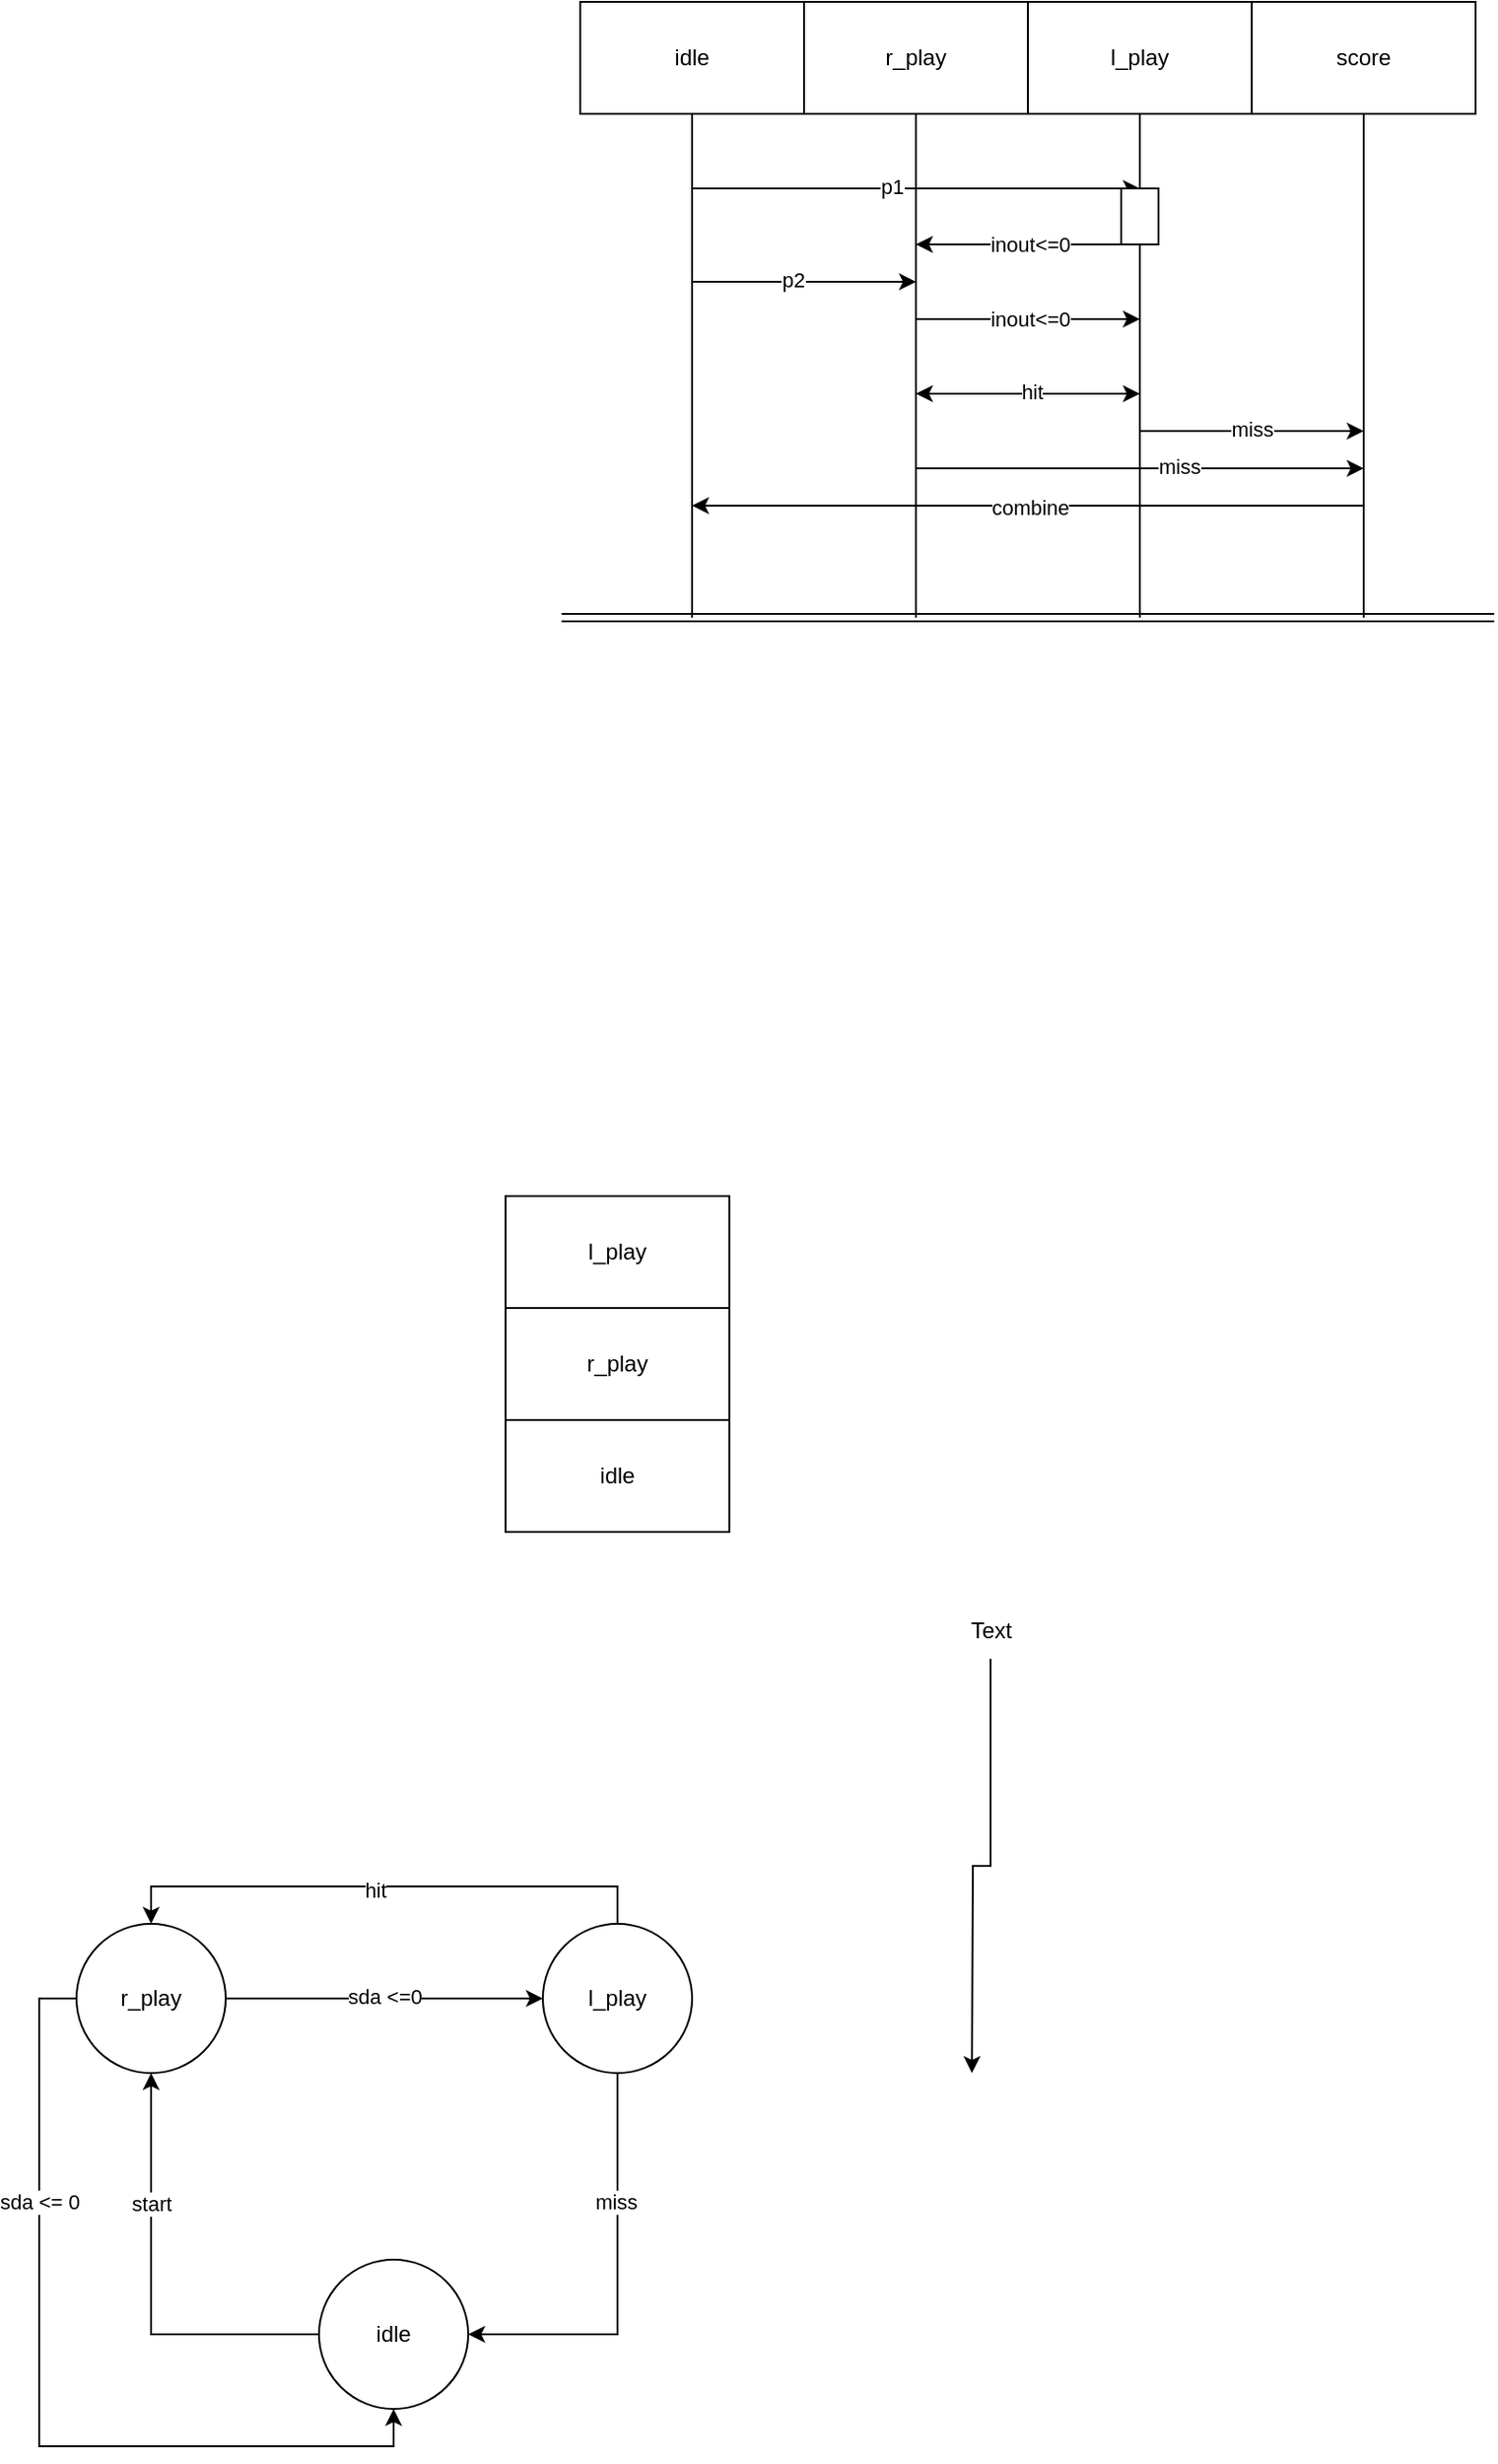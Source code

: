 <mxfile version="24.8.3">
  <diagram name="第1頁" id="5m8-UNzSnJfzA-Qlas2P">
    <mxGraphModel dx="1463" dy="316" grid="1" gridSize="10" guides="1" tooltips="1" connect="1" arrows="1" fold="1" page="1" pageScale="1" pageWidth="827" pageHeight="1169" math="0" shadow="0">
      <root>
        <mxCell id="0" />
        <mxCell id="1" parent="0" />
        <mxCell id="c_syBMQj2-KP4MA_7eI_-2" value="idle" style="rounded=0;whiteSpace=wrap;html=1;" parent="1" vertex="1">
          <mxGeometry x="-240" y="270" width="120" height="60" as="geometry" />
        </mxCell>
        <mxCell id="c_syBMQj2-KP4MA_7eI_-3" value="r_play" style="rounded=0;whiteSpace=wrap;html=1;" parent="1" vertex="1">
          <mxGeometry x="-120" y="270" width="120" height="60" as="geometry" />
        </mxCell>
        <mxCell id="c_syBMQj2-KP4MA_7eI_-4" value="l_play" style="rounded=0;whiteSpace=wrap;html=1;" parent="1" vertex="1">
          <mxGeometry y="270" width="120" height="60" as="geometry" />
        </mxCell>
        <mxCell id="c_syBMQj2-KP4MA_7eI_-7" value="score" style="rounded=0;whiteSpace=wrap;html=1;" parent="1" vertex="1">
          <mxGeometry x="120" y="270" width="120" height="60" as="geometry" />
        </mxCell>
        <mxCell id="8gwe-J6Zt9L3QGmII9Mh-1" value="" style="endArrow=none;html=1;rounded=0;entryX=0.5;entryY=1;entryDx=0;entryDy=0;" parent="1" target="c_syBMQj2-KP4MA_7eI_-4" edge="1" source="-vYF7-pKDmQvCFjkX6Aw-1">
          <mxGeometry width="50" height="50" relative="1" as="geometry">
            <mxPoint x="60" y="600" as="sourcePoint" />
            <mxPoint x="40" y="350" as="targetPoint" />
          </mxGeometry>
        </mxCell>
        <mxCell id="8gwe-J6Zt9L3QGmII9Mh-3" value="" style="endArrow=none;html=1;rounded=0;entryX=0.5;entryY=1;entryDx=0;entryDy=0;" parent="1" target="c_syBMQj2-KP4MA_7eI_-7" edge="1">
          <mxGeometry width="50" height="50" relative="1" as="geometry">
            <mxPoint x="180" y="600" as="sourcePoint" />
            <mxPoint x="40" y="350" as="targetPoint" />
          </mxGeometry>
        </mxCell>
        <mxCell id="8gwe-J6Zt9L3QGmII9Mh-4" value="" style="endArrow=none;html=1;rounded=0;entryX=0.5;entryY=1;entryDx=0;entryDy=0;" parent="1" edge="1">
          <mxGeometry width="50" height="50" relative="1" as="geometry">
            <mxPoint x="-180" y="600" as="sourcePoint" />
            <mxPoint x="-180" y="330" as="targetPoint" />
          </mxGeometry>
        </mxCell>
        <mxCell id="8gwe-J6Zt9L3QGmII9Mh-5" value="" style="endArrow=none;html=1;rounded=0;entryX=0.5;entryY=1;entryDx=0;entryDy=0;" parent="1" edge="1">
          <mxGeometry width="50" height="50" relative="1" as="geometry">
            <mxPoint x="-60" y="600" as="sourcePoint" />
            <mxPoint x="-60" y="330" as="targetPoint" />
          </mxGeometry>
        </mxCell>
        <mxCell id="8gwe-J6Zt9L3QGmII9Mh-6" value="" style="shape=link;html=1;rounded=0;" parent="1" edge="1">
          <mxGeometry width="100" relative="1" as="geometry">
            <mxPoint x="-250" y="600" as="sourcePoint" />
            <mxPoint x="250" y="600" as="targetPoint" />
            <Array as="points">
              <mxPoint x="10" y="600" />
            </Array>
          </mxGeometry>
        </mxCell>
        <mxCell id="8gwe-J6Zt9L3QGmII9Mh-7" value="" style="endArrow=classic;html=1;rounded=0;" parent="1" edge="1">
          <mxGeometry width="50" height="50" relative="1" as="geometry">
            <mxPoint x="-180" y="370" as="sourcePoint" />
            <mxPoint x="60" y="370" as="targetPoint" />
          </mxGeometry>
        </mxCell>
        <mxCell id="8gwe-J6Zt9L3QGmII9Mh-8" value="p1" style="edgeLabel;html=1;align=center;verticalAlign=middle;resizable=0;points=[];" parent="8gwe-J6Zt9L3QGmII9Mh-7" vertex="1" connectable="0">
          <mxGeometry x="-0.11" y="1" relative="1" as="geometry">
            <mxPoint as="offset" />
          </mxGeometry>
        </mxCell>
        <mxCell id="8gwe-J6Zt9L3QGmII9Mh-9" value="" style="endArrow=classic;html=1;rounded=0;" parent="1" edge="1">
          <mxGeometry width="50" height="50" relative="1" as="geometry">
            <mxPoint x="-180" y="420" as="sourcePoint" />
            <mxPoint x="-60" y="420" as="targetPoint" />
          </mxGeometry>
        </mxCell>
        <mxCell id="8gwe-J6Zt9L3QGmII9Mh-10" value="p2" style="edgeLabel;html=1;align=center;verticalAlign=middle;resizable=0;points=[];" parent="8gwe-J6Zt9L3QGmII9Mh-9" vertex="1" connectable="0">
          <mxGeometry x="-0.11" y="1" relative="1" as="geometry">
            <mxPoint as="offset" />
          </mxGeometry>
        </mxCell>
        <mxCell id="8gwe-J6Zt9L3QGmII9Mh-15" value="" style="endArrow=classic;html=1;rounded=0;" parent="1" edge="1">
          <mxGeometry width="50" height="50" relative="1" as="geometry">
            <mxPoint x="60" y="400" as="sourcePoint" />
            <mxPoint x="-60" y="400" as="targetPoint" />
          </mxGeometry>
        </mxCell>
        <mxCell id="8gwe-J6Zt9L3QGmII9Mh-16" value="inout&amp;lt;=0" style="edgeLabel;html=1;align=center;verticalAlign=middle;resizable=0;points=[];" parent="8gwe-J6Zt9L3QGmII9Mh-15" vertex="1" connectable="0">
          <mxGeometry x="-0.007" relative="1" as="geometry">
            <mxPoint as="offset" />
          </mxGeometry>
        </mxCell>
        <mxCell id="8gwe-J6Zt9L3QGmII9Mh-17" value="" style="endArrow=classic;html=1;rounded=0;" parent="1" edge="1">
          <mxGeometry width="50" height="50" relative="1" as="geometry">
            <mxPoint x="-60" y="440" as="sourcePoint" />
            <mxPoint x="60" y="440" as="targetPoint" />
          </mxGeometry>
        </mxCell>
        <mxCell id="8gwe-J6Zt9L3QGmII9Mh-18" value="inout&amp;lt;=0" style="edgeLabel;html=1;align=center;verticalAlign=middle;resizable=0;points=[];" parent="8gwe-J6Zt9L3QGmII9Mh-17" vertex="1" connectable="0">
          <mxGeometry x="-0.093" y="-3" relative="1" as="geometry">
            <mxPoint x="6" y="-3" as="offset" />
          </mxGeometry>
        </mxCell>
        <mxCell id="8gwe-J6Zt9L3QGmII9Mh-19" value="" style="endArrow=classic;startArrow=classic;html=1;rounded=0;" parent="1" edge="1">
          <mxGeometry width="50" height="50" relative="1" as="geometry">
            <mxPoint x="-60" y="480" as="sourcePoint" />
            <mxPoint x="60" y="480" as="targetPoint" />
          </mxGeometry>
        </mxCell>
        <mxCell id="8gwe-J6Zt9L3QGmII9Mh-20" value="hit" style="edgeLabel;html=1;align=center;verticalAlign=middle;resizable=0;points=[];" parent="8gwe-J6Zt9L3QGmII9Mh-19" vertex="1" connectable="0">
          <mxGeometry x="0.023" y="1" relative="1" as="geometry">
            <mxPoint as="offset" />
          </mxGeometry>
        </mxCell>
        <mxCell id="8gwe-J6Zt9L3QGmII9Mh-21" value="" style="endArrow=classic;html=1;rounded=0;" parent="1" edge="1">
          <mxGeometry width="50" height="50" relative="1" as="geometry">
            <mxPoint x="-60" y="520" as="sourcePoint" />
            <mxPoint x="180" y="520" as="targetPoint" />
          </mxGeometry>
        </mxCell>
        <mxCell id="8gwe-J6Zt9L3QGmII9Mh-22" value="miss" style="edgeLabel;html=1;align=center;verticalAlign=middle;resizable=0;points=[];" parent="8gwe-J6Zt9L3QGmII9Mh-21" vertex="1" connectable="0">
          <mxGeometry x="0.087" y="1" relative="1" as="geometry">
            <mxPoint x="10" as="offset" />
          </mxGeometry>
        </mxCell>
        <mxCell id="8gwe-J6Zt9L3QGmII9Mh-23" value="" style="endArrow=classic;html=1;rounded=0;" parent="1" edge="1">
          <mxGeometry width="50" height="50" relative="1" as="geometry">
            <mxPoint x="60" y="500" as="sourcePoint" />
            <mxPoint x="180" y="500" as="targetPoint" />
          </mxGeometry>
        </mxCell>
        <mxCell id="8gwe-J6Zt9L3QGmII9Mh-24" value="miss" style="edgeLabel;html=1;align=center;verticalAlign=middle;resizable=0;points=[];" parent="8gwe-J6Zt9L3QGmII9Mh-23" vertex="1" connectable="0">
          <mxGeometry x="-0.01" y="1" relative="1" as="geometry">
            <mxPoint as="offset" />
          </mxGeometry>
        </mxCell>
        <mxCell id="8gwe-J6Zt9L3QGmII9Mh-25" value="" style="endArrow=classic;html=1;rounded=0;" parent="1" edge="1">
          <mxGeometry width="50" height="50" relative="1" as="geometry">
            <mxPoint x="180" y="540" as="sourcePoint" />
            <mxPoint x="-180" y="540" as="targetPoint" />
          </mxGeometry>
        </mxCell>
        <mxCell id="8gwe-J6Zt9L3QGmII9Mh-26" value="combine" style="edgeLabel;html=1;align=center;verticalAlign=middle;resizable=0;points=[];" parent="8gwe-J6Zt9L3QGmII9Mh-25" vertex="1" connectable="0">
          <mxGeometry x="-0.002" y="1" relative="1" as="geometry">
            <mxPoint as="offset" />
          </mxGeometry>
        </mxCell>
        <mxCell id="-vYF7-pKDmQvCFjkX6Aw-2" value="" style="endArrow=none;html=1;rounded=0;entryX=0.5;entryY=1;entryDx=0;entryDy=0;" edge="1" parent="1" target="-vYF7-pKDmQvCFjkX6Aw-1">
          <mxGeometry width="50" height="50" relative="1" as="geometry">
            <mxPoint x="60" y="600" as="sourcePoint" />
            <mxPoint x="60" y="330" as="targetPoint" />
          </mxGeometry>
        </mxCell>
        <mxCell id="-vYF7-pKDmQvCFjkX6Aw-1" value="" style="rounded=0;whiteSpace=wrap;html=1;" vertex="1" parent="1">
          <mxGeometry x="50" y="370" width="20" height="30" as="geometry" />
        </mxCell>
        <mxCell id="-vYF7-pKDmQvCFjkX6Aw-3" value="idle" style="rounded=0;whiteSpace=wrap;html=1;movable=1;resizable=1;rotatable=1;deletable=1;editable=1;locked=0;connectable=1;" vertex="1" parent="1">
          <mxGeometry x="-280" y="1030" width="120" height="60" as="geometry" />
        </mxCell>
        <mxCell id="-vYF7-pKDmQvCFjkX6Aw-4" value="r_play" style="rounded=0;whiteSpace=wrap;html=1;" vertex="1" parent="1">
          <mxGeometry x="-280" y="970" width="120" height="60" as="geometry" />
        </mxCell>
        <mxCell id="-vYF7-pKDmQvCFjkX6Aw-5" value="l_play" style="rounded=0;whiteSpace=wrap;html=1;" vertex="1" parent="1">
          <mxGeometry x="-280" y="910" width="120" height="60" as="geometry" />
        </mxCell>
        <mxCell id="-vYF7-pKDmQvCFjkX6Aw-11" style="edgeStyle=orthogonalEdgeStyle;rounded=0;orthogonalLoop=1;jettySize=auto;html=1;" edge="1" parent="1" source="-vYF7-pKDmQvCFjkX6Aw-10">
          <mxGeometry relative="1" as="geometry">
            <mxPoint x="-30" y="1380" as="targetPoint" />
          </mxGeometry>
        </mxCell>
        <mxCell id="-vYF7-pKDmQvCFjkX6Aw-10" value="Text" style="text;html=1;align=center;verticalAlign=middle;resizable=0;points=[];autosize=1;strokeColor=none;fillColor=none;" vertex="1" parent="1">
          <mxGeometry x="-45" y="1128" width="50" height="30" as="geometry" />
        </mxCell>
        <mxCell id="-vYF7-pKDmQvCFjkX6Aw-17" style="edgeStyle=orthogonalEdgeStyle;rounded=0;orthogonalLoop=1;jettySize=auto;html=1;exitX=1;exitY=0.5;exitDx=0;exitDy=0;entryX=0;entryY=0.5;entryDx=0;entryDy=0;" edge="1" parent="1" source="-vYF7-pKDmQvCFjkX6Aw-12" target="-vYF7-pKDmQvCFjkX6Aw-14">
          <mxGeometry relative="1" as="geometry">
            <Array as="points">
              <mxPoint x="-380" y="1340" />
              <mxPoint x="-380" y="1340" />
            </Array>
          </mxGeometry>
        </mxCell>
        <mxCell id="-vYF7-pKDmQvCFjkX6Aw-22" value="sda &amp;lt;=0" style="edgeLabel;html=1;align=center;verticalAlign=middle;resizable=0;points=[];" vertex="1" connectable="0" parent="-vYF7-pKDmQvCFjkX6Aw-17">
          <mxGeometry x="-0.007" y="1" relative="1" as="geometry">
            <mxPoint as="offset" />
          </mxGeometry>
        </mxCell>
        <mxCell id="-vYF7-pKDmQvCFjkX6Aw-29" style="edgeStyle=orthogonalEdgeStyle;rounded=0;orthogonalLoop=1;jettySize=auto;html=1;exitX=0;exitY=0.5;exitDx=0;exitDy=0;entryX=0.5;entryY=1;entryDx=0;entryDy=0;" edge="1" parent="1" source="-vYF7-pKDmQvCFjkX6Aw-12" target="-vYF7-pKDmQvCFjkX6Aw-13">
          <mxGeometry relative="1" as="geometry" />
        </mxCell>
        <mxCell id="-vYF7-pKDmQvCFjkX6Aw-30" value="sda &amp;lt;= 0" style="edgeLabel;html=1;align=center;verticalAlign=middle;resizable=0;points=[];" vertex="1" connectable="0" parent="-vYF7-pKDmQvCFjkX6Aw-29">
          <mxGeometry x="-0.454" relative="1" as="geometry">
            <mxPoint as="offset" />
          </mxGeometry>
        </mxCell>
        <mxCell id="-vYF7-pKDmQvCFjkX6Aw-12" value="r_play" style="ellipse;whiteSpace=wrap;html=1;aspect=fixed;" vertex="1" parent="1">
          <mxGeometry x="-510" y="1300" width="80" height="80" as="geometry" />
        </mxCell>
        <mxCell id="-vYF7-pKDmQvCFjkX6Aw-23" style="edgeStyle=orthogonalEdgeStyle;rounded=0;orthogonalLoop=1;jettySize=auto;html=1;exitX=0;exitY=0.5;exitDx=0;exitDy=0;entryX=0.5;entryY=1;entryDx=0;entryDy=0;" edge="1" parent="1" source="-vYF7-pKDmQvCFjkX6Aw-13" target="-vYF7-pKDmQvCFjkX6Aw-12">
          <mxGeometry relative="1" as="geometry" />
        </mxCell>
        <mxCell id="-vYF7-pKDmQvCFjkX6Aw-27" value="start" style="edgeLabel;html=1;align=center;verticalAlign=middle;resizable=0;points=[];" vertex="1" connectable="0" parent="-vYF7-pKDmQvCFjkX6Aw-23">
          <mxGeometry x="0.095" y="2" relative="1" as="geometry">
            <mxPoint x="2" y="-34" as="offset" />
          </mxGeometry>
        </mxCell>
        <mxCell id="-vYF7-pKDmQvCFjkX6Aw-13" value="idle" style="ellipse;whiteSpace=wrap;html=1;aspect=fixed;" vertex="1" parent="1">
          <mxGeometry x="-380" y="1480" width="80" height="80" as="geometry" />
        </mxCell>
        <mxCell id="-vYF7-pKDmQvCFjkX6Aw-19" style="edgeStyle=orthogonalEdgeStyle;rounded=0;orthogonalLoop=1;jettySize=auto;html=1;exitX=0.5;exitY=0;exitDx=0;exitDy=0;entryX=0.5;entryY=0;entryDx=0;entryDy=0;" edge="1" parent="1" source="-vYF7-pKDmQvCFjkX6Aw-14" target="-vYF7-pKDmQvCFjkX6Aw-12">
          <mxGeometry relative="1" as="geometry" />
        </mxCell>
        <mxCell id="-vYF7-pKDmQvCFjkX6Aw-20" value="hit" style="edgeLabel;html=1;align=center;verticalAlign=middle;resizable=0;points=[];" vertex="1" connectable="0" parent="-vYF7-pKDmQvCFjkX6Aw-19">
          <mxGeometry x="-0.041" y="2" relative="1" as="geometry">
            <mxPoint x="-11" as="offset" />
          </mxGeometry>
        </mxCell>
        <mxCell id="-vYF7-pKDmQvCFjkX6Aw-24" style="edgeStyle=orthogonalEdgeStyle;rounded=0;orthogonalLoop=1;jettySize=auto;html=1;exitX=0.5;exitY=1;exitDx=0;exitDy=0;entryX=1;entryY=0.5;entryDx=0;entryDy=0;" edge="1" parent="1" source="-vYF7-pKDmQvCFjkX6Aw-14" target="-vYF7-pKDmQvCFjkX6Aw-13">
          <mxGeometry relative="1" as="geometry" />
        </mxCell>
        <mxCell id="-vYF7-pKDmQvCFjkX6Aw-26" value="miss" style="edgeLabel;html=1;align=center;verticalAlign=middle;resizable=0;points=[];" vertex="1" connectable="0" parent="-vYF7-pKDmQvCFjkX6Aw-24">
          <mxGeometry x="-0.372" y="-1" relative="1" as="geometry">
            <mxPoint as="offset" />
          </mxGeometry>
        </mxCell>
        <mxCell id="-vYF7-pKDmQvCFjkX6Aw-14" value="l_play" style="ellipse;whiteSpace=wrap;html=1;aspect=fixed;" vertex="1" parent="1">
          <mxGeometry x="-260" y="1300" width="80" height="80" as="geometry" />
        </mxCell>
      </root>
    </mxGraphModel>
  </diagram>
</mxfile>
